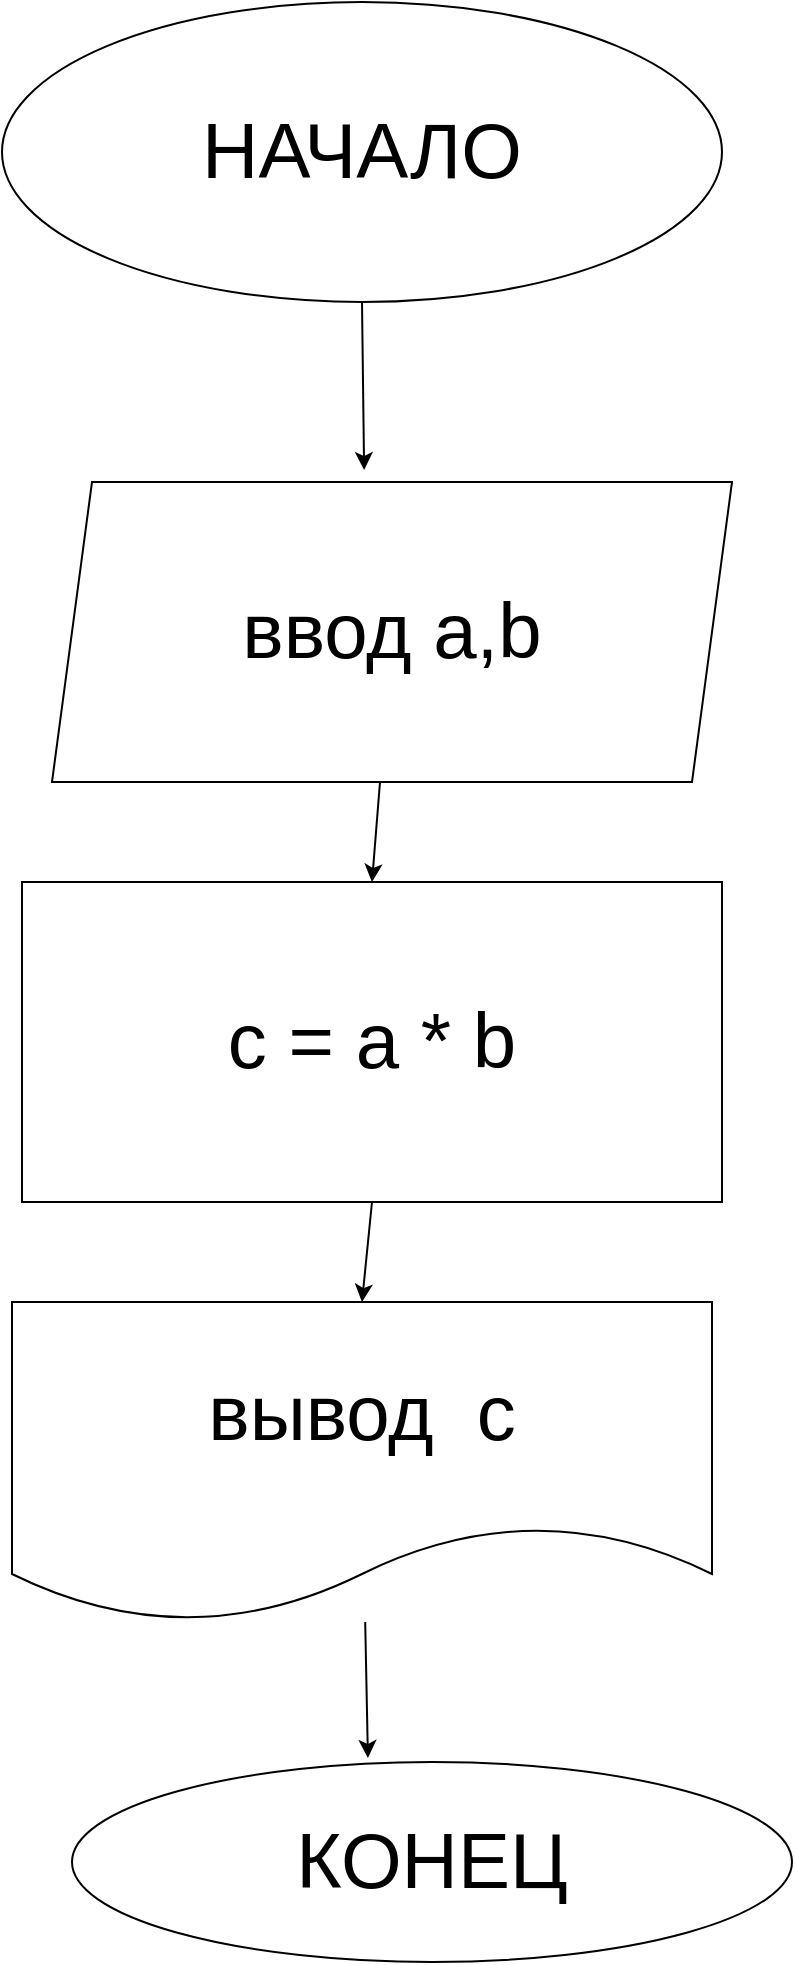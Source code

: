 <mxfile version="14.6.13" type="device"><diagram id="-6pC7wqNZmUG7jWUTRN6" name="Страница 1"><mxGraphModel dx="1592" dy="1008" grid="1" gridSize="10" guides="1" tooltips="1" connect="1" arrows="1" fold="1" page="1" pageScale="1" pageWidth="827" pageHeight="1169" math="0" shadow="0"><root><mxCell id="0"/><mxCell id="1" parent="0"/><mxCell id="9HmxzPfDQ0JGy3Q4Ssw0-7" style="edgeStyle=none;rounded=0;orthogonalLoop=1;jettySize=auto;html=1;exitX=0.5;exitY=1;exitDx=0;exitDy=0;entryX=0.459;entryY=-0.04;entryDx=0;entryDy=0;entryPerimeter=0;" edge="1" parent="1" source="9HmxzPfDQ0JGy3Q4Ssw0-2" target="9HmxzPfDQ0JGy3Q4Ssw0-4"><mxGeometry relative="1" as="geometry"/></mxCell><mxCell id="9HmxzPfDQ0JGy3Q4Ssw0-2" value="&lt;font style=&quot;font-size: 39px&quot;&gt;НАЧАЛО&lt;/font&gt;" style="ellipse;whiteSpace=wrap;html=1;" vertex="1" parent="1"><mxGeometry x="185" y="30" width="360" height="150" as="geometry"/></mxCell><mxCell id="9HmxzPfDQ0JGy3Q4Ssw0-9" style="edgeStyle=none;rounded=0;orthogonalLoop=1;jettySize=auto;html=1;exitX=0.5;exitY=1;exitDx=0;exitDy=0;entryX=0.5;entryY=0;entryDx=0;entryDy=0;" edge="1" parent="1" source="9HmxzPfDQ0JGy3Q4Ssw0-3" target="9HmxzPfDQ0JGy3Q4Ssw0-5"><mxGeometry relative="1" as="geometry"/></mxCell><mxCell id="9HmxzPfDQ0JGy3Q4Ssw0-3" value="&lt;span style=&quot;font-size: 39px&quot;&gt;c = a * b&lt;/span&gt;" style="rounded=0;whiteSpace=wrap;html=1;" vertex="1" parent="1"><mxGeometry x="195" y="470" width="350" height="160" as="geometry"/></mxCell><mxCell id="9HmxzPfDQ0JGy3Q4Ssw0-8" style="edgeStyle=none;rounded=0;orthogonalLoop=1;jettySize=auto;html=1;entryX=0.5;entryY=0;entryDx=0;entryDy=0;" edge="1" parent="1" source="9HmxzPfDQ0JGy3Q4Ssw0-4" target="9HmxzPfDQ0JGy3Q4Ssw0-3"><mxGeometry relative="1" as="geometry"/></mxCell><mxCell id="9HmxzPfDQ0JGy3Q4Ssw0-4" value="&lt;span style=&quot;font-size: 39px&quot;&gt;ввод a,b&lt;/span&gt;" style="shape=parallelogram;perimeter=parallelogramPerimeter;whiteSpace=wrap;html=1;fixedSize=1;" vertex="1" parent="1"><mxGeometry x="210" y="270" width="340" height="150" as="geometry"/></mxCell><mxCell id="9HmxzPfDQ0JGy3Q4Ssw0-10" style="edgeStyle=none;rounded=0;orthogonalLoop=1;jettySize=auto;html=1;entryX=0.411;entryY=-0.02;entryDx=0;entryDy=0;entryPerimeter=0;" edge="1" parent="1" source="9HmxzPfDQ0JGy3Q4Ssw0-5" target="9HmxzPfDQ0JGy3Q4Ssw0-6"><mxGeometry relative="1" as="geometry"/></mxCell><mxCell id="9HmxzPfDQ0JGy3Q4Ssw0-5" value="&lt;span style=&quot;font-size: 39px&quot;&gt;вывод&amp;nbsp; с&lt;/span&gt;" style="shape=document;whiteSpace=wrap;html=1;boundedLbl=1;" vertex="1" parent="1"><mxGeometry x="190" y="680" width="350" height="160" as="geometry"/></mxCell><mxCell id="9HmxzPfDQ0JGy3Q4Ssw0-6" value="&lt;span style=&quot;font-size: 39px&quot;&gt;КОНЕЦ&lt;/span&gt;" style="ellipse;whiteSpace=wrap;html=1;" vertex="1" parent="1"><mxGeometry x="220" y="910" width="360" height="100" as="geometry"/></mxCell></root></mxGraphModel></diagram></mxfile>